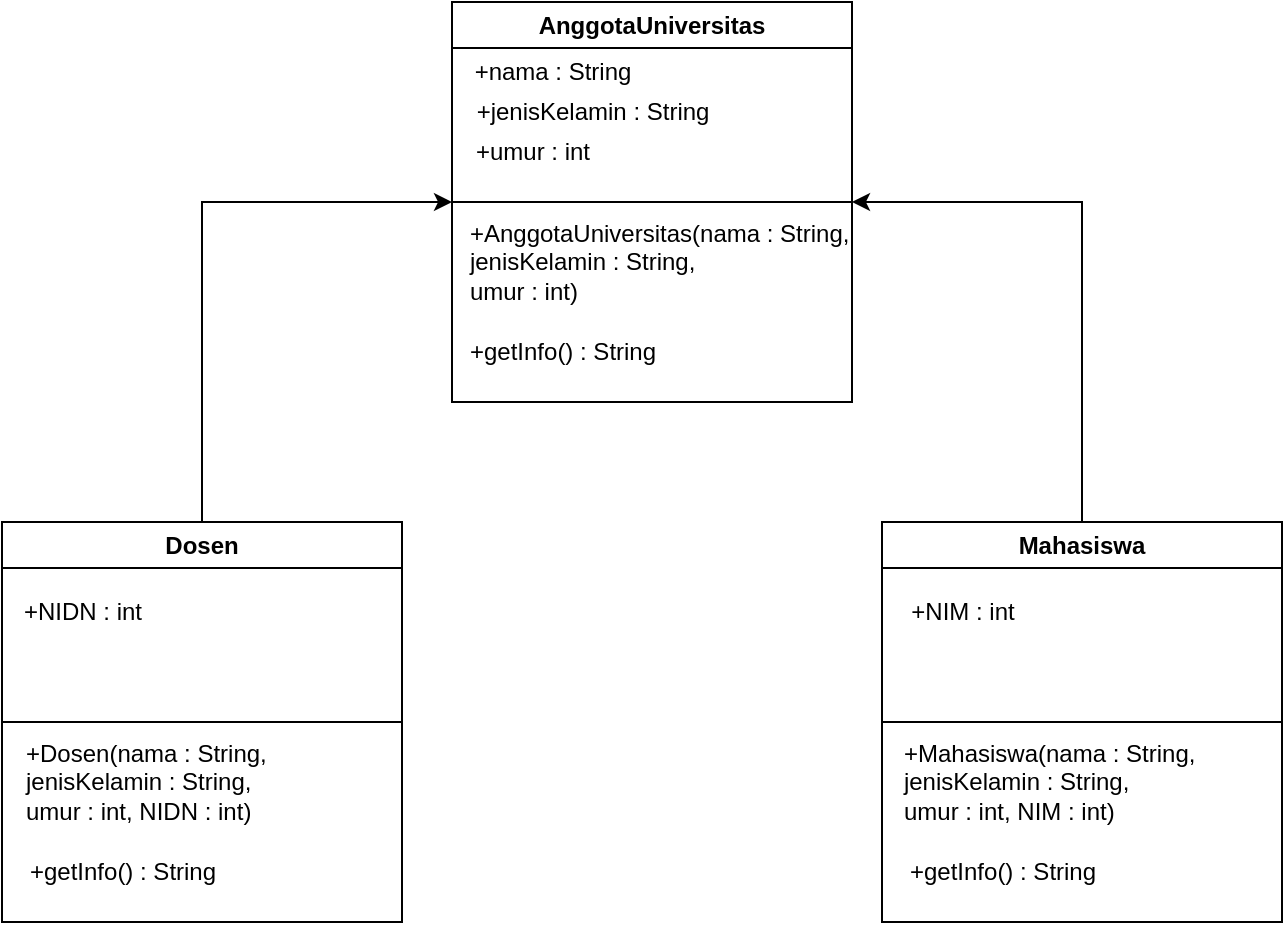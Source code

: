 <mxfile version="24.7.14">
  <diagram name="Page-1" id="pq1G8Q0fCmcGaI1Zxgs7">
    <mxGraphModel dx="1050" dy="603" grid="1" gridSize="10" guides="1" tooltips="1" connect="1" arrows="1" fold="1" page="1" pageScale="1" pageWidth="850" pageHeight="1100" math="0" shadow="0">
      <root>
        <mxCell id="0" />
        <mxCell id="1" parent="0" />
        <mxCell id="c7uu-gshj85BzMG4fisN-1" value="AnggotaUniversitas" style="swimlane;whiteSpace=wrap;html=1;" vertex="1" parent="1">
          <mxGeometry x="325" y="100" width="200" height="200" as="geometry" />
        </mxCell>
        <mxCell id="c7uu-gshj85BzMG4fisN-3" value="+nama : String" style="text;html=1;align=center;verticalAlign=middle;resizable=0;points=[];autosize=1;strokeColor=none;fillColor=none;" vertex="1" parent="c7uu-gshj85BzMG4fisN-1">
          <mxGeometry y="20" width="100" height="30" as="geometry" />
        </mxCell>
        <mxCell id="c7uu-gshj85BzMG4fisN-4" value="+jenisKelamin : String" style="text;html=1;align=center;verticalAlign=middle;resizable=0;points=[];autosize=1;strokeColor=none;fillColor=none;" vertex="1" parent="c7uu-gshj85BzMG4fisN-1">
          <mxGeometry y="40" width="140" height="30" as="geometry" />
        </mxCell>
        <mxCell id="c7uu-gshj85BzMG4fisN-5" value="+umur : int" style="text;html=1;align=center;verticalAlign=middle;resizable=0;points=[];autosize=1;strokeColor=none;fillColor=none;" vertex="1" parent="c7uu-gshj85BzMG4fisN-1">
          <mxGeometry y="60" width="80" height="30" as="geometry" />
        </mxCell>
        <mxCell id="c7uu-gshj85BzMG4fisN-27" value="&lt;span style=&quot;text-align: left;&quot;&gt;+AnggotaUniversitas(nama : String,&amp;nbsp;&lt;/span&gt;&lt;div style=&quot;text-align: left;&quot;&gt;jenisKelamin : String,&amp;nbsp;&lt;/div&gt;&lt;div style=&quot;text-align: left;&quot;&gt;umur : int)&lt;/div&gt;" style="text;html=1;align=center;verticalAlign=middle;resizable=0;points=[];autosize=1;strokeColor=none;fillColor=none;" vertex="1" parent="c7uu-gshj85BzMG4fisN-1">
          <mxGeometry x="-5" y="100" width="220" height="60" as="geometry" />
        </mxCell>
        <mxCell id="c7uu-gshj85BzMG4fisN-28" value="+getInfo() : String" style="text;html=1;align=center;verticalAlign=middle;resizable=0;points=[];autosize=1;strokeColor=none;fillColor=none;" vertex="1" parent="c7uu-gshj85BzMG4fisN-1">
          <mxGeometry x="-5" y="160" width="120" height="30" as="geometry" />
        </mxCell>
        <mxCell id="c7uu-gshj85BzMG4fisN-2" value="" style="endArrow=none;html=1;rounded=0;entryX=1;entryY=0.5;entryDx=0;entryDy=0;exitX=0;exitY=0.5;exitDx=0;exitDy=0;" edge="1" parent="1" source="c7uu-gshj85BzMG4fisN-1" target="c7uu-gshj85BzMG4fisN-1">
          <mxGeometry width="50" height="50" relative="1" as="geometry">
            <mxPoint x="310" y="240" as="sourcePoint" />
            <mxPoint x="360" y="190" as="targetPoint" />
          </mxGeometry>
        </mxCell>
        <mxCell id="c7uu-gshj85BzMG4fisN-6" value="Dosen" style="swimlane;whiteSpace=wrap;html=1;" vertex="1" parent="1">
          <mxGeometry x="100" y="360" width="200" height="200" as="geometry" />
        </mxCell>
        <mxCell id="c7uu-gshj85BzMG4fisN-7" value="+NIDN : int" style="text;html=1;align=center;verticalAlign=middle;resizable=0;points=[];autosize=1;strokeColor=none;fillColor=none;" vertex="1" parent="c7uu-gshj85BzMG4fisN-6">
          <mxGeometry y="30" width="80" height="30" as="geometry" />
        </mxCell>
        <mxCell id="c7uu-gshj85BzMG4fisN-18" value="+Dosen(nama : String,&amp;nbsp;&lt;div&gt;jenisKelamin : String,&amp;nbsp;&lt;/div&gt;&lt;div&gt;umur : int, NIDN : int)&lt;/div&gt;" style="text;html=1;align=left;verticalAlign=middle;resizable=0;points=[];autosize=1;strokeColor=none;fillColor=none;" vertex="1" parent="c7uu-gshj85BzMG4fisN-6">
          <mxGeometry x="10" y="100" width="150" height="60" as="geometry" />
        </mxCell>
        <mxCell id="c7uu-gshj85BzMG4fisN-20" value="+getInfo() : String" style="text;html=1;align=center;verticalAlign=middle;resizable=0;points=[];autosize=1;strokeColor=none;fillColor=none;" vertex="1" parent="c7uu-gshj85BzMG4fisN-6">
          <mxGeometry y="160" width="120" height="30" as="geometry" />
        </mxCell>
        <mxCell id="c7uu-gshj85BzMG4fisN-10" value="" style="endArrow=none;html=1;rounded=0;entryX=1;entryY=0.5;entryDx=0;entryDy=0;exitX=0;exitY=0.5;exitDx=0;exitDy=0;" edge="1" parent="1" source="c7uu-gshj85BzMG4fisN-6" target="c7uu-gshj85BzMG4fisN-6">
          <mxGeometry width="50" height="50" relative="1" as="geometry">
            <mxPoint x="110" y="470" as="sourcePoint" />
            <mxPoint x="160" y="420" as="targetPoint" />
          </mxGeometry>
        </mxCell>
        <mxCell id="c7uu-gshj85BzMG4fisN-11" value="Mahasiswa" style="swimlane;whiteSpace=wrap;html=1;" vertex="1" parent="1">
          <mxGeometry x="540" y="360" width="200" height="200" as="geometry" />
        </mxCell>
        <mxCell id="c7uu-gshj85BzMG4fisN-12" value="+NIM : int" style="text;html=1;align=center;verticalAlign=middle;resizable=0;points=[];autosize=1;strokeColor=none;fillColor=none;" vertex="1" parent="c7uu-gshj85BzMG4fisN-11">
          <mxGeometry y="30" width="80" height="30" as="geometry" />
        </mxCell>
        <mxCell id="c7uu-gshj85BzMG4fisN-21" value="&lt;span style=&quot;text-align: left;&quot;&gt;+Mahasiswa(nama : String,&amp;nbsp;&lt;/span&gt;&lt;div style=&quot;text-align: left;&quot;&gt;jenisKelamin : String,&amp;nbsp;&lt;/div&gt;&lt;div style=&quot;text-align: left;&quot;&gt;umur : int, NIM : int)&lt;/div&gt;" style="text;html=1;align=center;verticalAlign=middle;resizable=0;points=[];autosize=1;strokeColor=none;fillColor=none;" vertex="1" parent="c7uu-gshj85BzMG4fisN-11">
          <mxGeometry y="100" width="170" height="60" as="geometry" />
        </mxCell>
        <mxCell id="c7uu-gshj85BzMG4fisN-26" value="+getInfo() : String" style="text;html=1;align=center;verticalAlign=middle;resizable=0;points=[];autosize=1;strokeColor=none;fillColor=none;" vertex="1" parent="c7uu-gshj85BzMG4fisN-11">
          <mxGeometry y="160" width="120" height="30" as="geometry" />
        </mxCell>
        <mxCell id="c7uu-gshj85BzMG4fisN-15" value="" style="endArrow=none;html=1;rounded=0;entryX=1;entryY=0.5;entryDx=0;entryDy=0;exitX=0;exitY=0.5;exitDx=0;exitDy=0;" edge="1" parent="1" source="c7uu-gshj85BzMG4fisN-11" target="c7uu-gshj85BzMG4fisN-11">
          <mxGeometry width="50" height="50" relative="1" as="geometry">
            <mxPoint x="465" y="470" as="sourcePoint" />
            <mxPoint x="515" y="420" as="targetPoint" />
          </mxGeometry>
        </mxCell>
        <mxCell id="c7uu-gshj85BzMG4fisN-16" value="" style="endArrow=classic;html=1;rounded=0;entryX=0;entryY=0.5;entryDx=0;entryDy=0;exitX=0.5;exitY=0;exitDx=0;exitDy=0;" edge="1" parent="1" source="c7uu-gshj85BzMG4fisN-6" target="c7uu-gshj85BzMG4fisN-1">
          <mxGeometry width="50" height="50" relative="1" as="geometry">
            <mxPoint x="210" y="360" as="sourcePoint" />
            <mxPoint x="320" y="210" as="targetPoint" />
            <Array as="points">
              <mxPoint x="200" y="200" />
            </Array>
          </mxGeometry>
        </mxCell>
        <mxCell id="c7uu-gshj85BzMG4fisN-17" value="" style="endArrow=classic;html=1;rounded=0;entryX=1;entryY=0.5;entryDx=0;entryDy=0;exitX=0.5;exitY=0;exitDx=0;exitDy=0;" edge="1" parent="1" source="c7uu-gshj85BzMG4fisN-11" target="c7uu-gshj85BzMG4fisN-1">
          <mxGeometry width="50" height="50" relative="1" as="geometry">
            <mxPoint x="400" y="370" as="sourcePoint" />
            <mxPoint x="450" y="320" as="targetPoint" />
            <Array as="points">
              <mxPoint x="640" y="200" />
            </Array>
          </mxGeometry>
        </mxCell>
      </root>
    </mxGraphModel>
  </diagram>
</mxfile>
